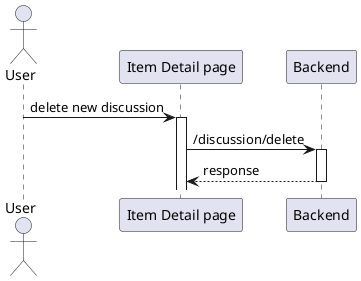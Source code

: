 @startuml create discussion
'autonumber 1.1.1

actor User as u

' Box "front end"
participant "Item Detail page" as detail
' end box

participant "Backend" as be 

u -> detail++ : delete new discussion
detail -> be++ : /discussion/delete
return response

@enduml